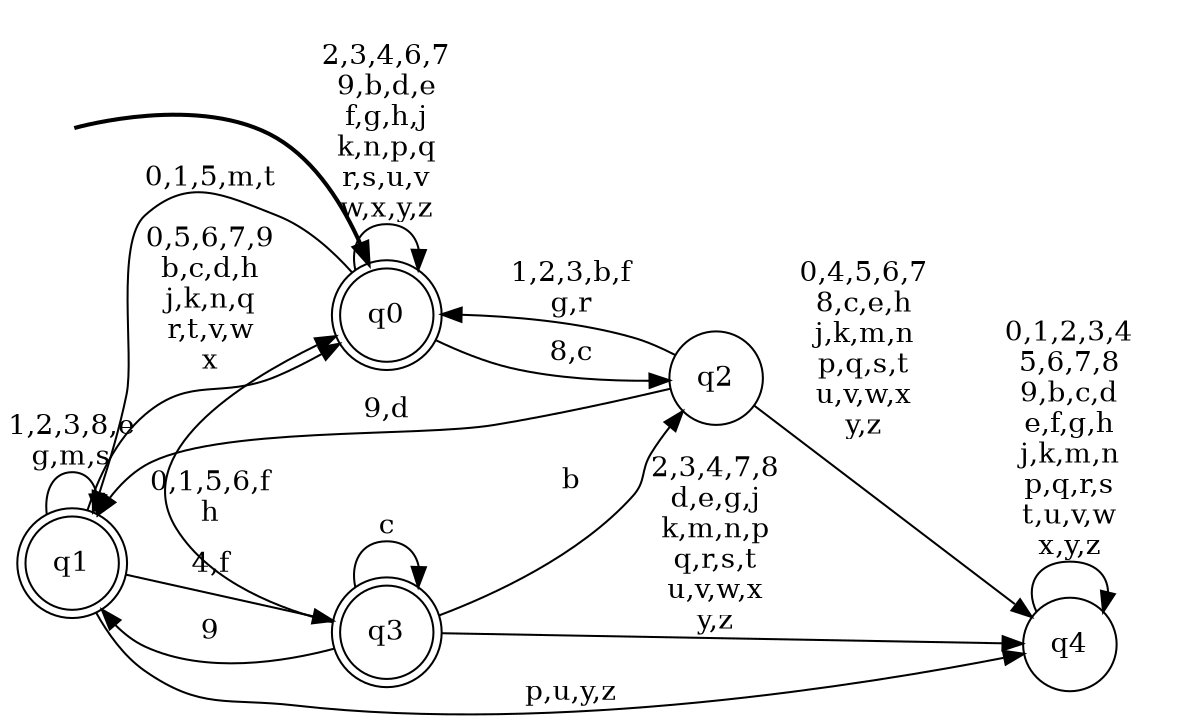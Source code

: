 digraph BlueStar {
__start0 [style = invis, shape = none, label = "", width = 0, height = 0];

rankdir=LR;
size="8,5";

s0 [style="rounded,filled", color="black", fillcolor="white" shape="doublecircle", label="q0"];
s1 [style="rounded,filled", color="black", fillcolor="white" shape="doublecircle", label="q1"];
s2 [style="filled", color="black", fillcolor="white" shape="circle", label="q2"];
s3 [style="rounded,filled", color="black", fillcolor="white" shape="doublecircle", label="q3"];
s4 [style="filled", color="black", fillcolor="white" shape="circle", label="q4"];
subgraph cluster_main { 
	graph [pad=".75", ranksep="0.15", nodesep="0.15"];
	 style=invis; 
	__start0 -> s0 [penwidth=2];
}
s0 -> s0 [label="2,3,4,6,7\n9,b,d,e\nf,g,h,j\nk,n,p,q\nr,s,u,v\nw,x,y,z"];
s0 -> s1 [label="0,1,5,m,t"];
s0 -> s2 [label="8,c"];
s1 -> s0 [label="0,5,6,7,9\nb,c,d,h\nj,k,n,q\nr,t,v,w\nx"];
s1 -> s1 [label="1,2,3,8,e\ng,m,s"];
s1 -> s3 [label="4,f"];
s1 -> s4 [label="p,u,y,z"];
s2 -> s0 [label="1,2,3,b,f\ng,r"];
s2 -> s1 [label="9,d"];
s2 -> s4 [label="0,4,5,6,7\n8,c,e,h\nj,k,m,n\np,q,s,t\nu,v,w,x\ny,z"];
s3 -> s0 [label="0,1,5,6,f\nh"];
s3 -> s1 [label="9"];
s3 -> s2 [label="b"];
s3 -> s3 [label="c"];
s3 -> s4 [label="2,3,4,7,8\nd,e,g,j\nk,m,n,p\nq,r,s,t\nu,v,w,x\ny,z"];
s4 -> s4 [label="0,1,2,3,4\n5,6,7,8\n9,b,c,d\ne,f,g,h\nj,k,m,n\np,q,r,s\nt,u,v,w\nx,y,z"];

}